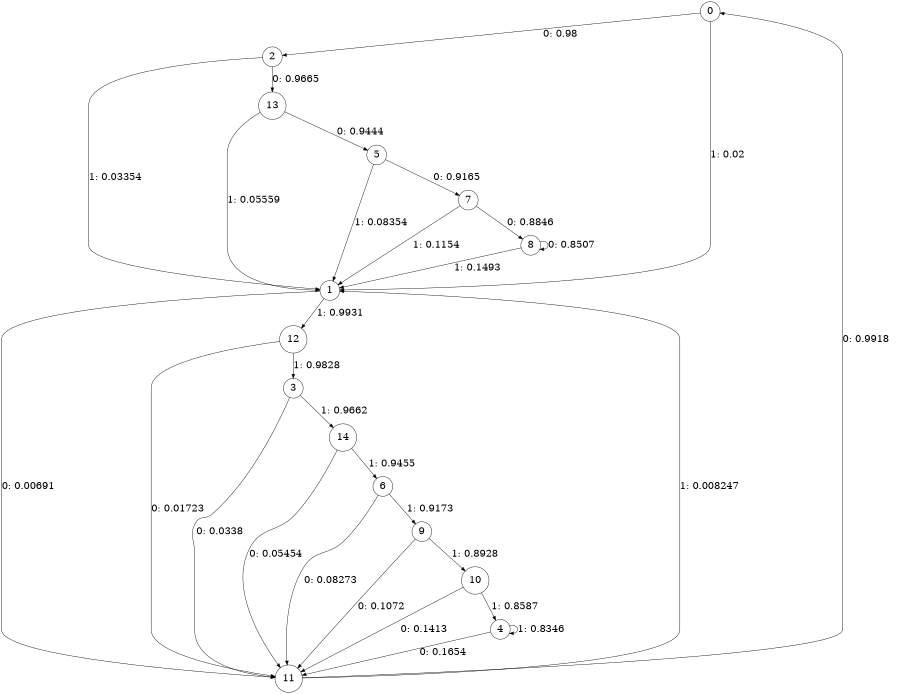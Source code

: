 digraph "ch1source_phase3_L8" {
size = "6,8.5";
ratio = "fill";
node [shape = circle];
node [fontsize = 24];
edge [fontsize = 24];
0 -> 2 [label = "0: 0.98     "];
0 -> 1 [label = "1: 0.02     "];
1 -> 11 [label = "0: 0.00691  "];
1 -> 12 [label = "1: 0.9931   "];
2 -> 13 [label = "0: 0.9665   "];
2 -> 1 [label = "1: 0.03354  "];
3 -> 11 [label = "0: 0.0338   "];
3 -> 14 [label = "1: 0.9662   "];
4 -> 11 [label = "0: 0.1654   "];
4 -> 4 [label = "1: 0.8346   "];
5 -> 7 [label = "0: 0.9165   "];
5 -> 1 [label = "1: 0.08354  "];
6 -> 11 [label = "0: 0.08273  "];
6 -> 9 [label = "1: 0.9173   "];
7 -> 8 [label = "0: 0.8846   "];
7 -> 1 [label = "1: 0.1154   "];
8 -> 8 [label = "0: 0.8507   "];
8 -> 1 [label = "1: 0.1493   "];
9 -> 11 [label = "0: 0.1072   "];
9 -> 10 [label = "1: 0.8928   "];
10 -> 11 [label = "0: 0.1413   "];
10 -> 4 [label = "1: 0.8587   "];
11 -> 0 [label = "0: 0.9918   "];
11 -> 1 [label = "1: 0.008247  "];
12 -> 11 [label = "0: 0.01723  "];
12 -> 3 [label = "1: 0.9828   "];
13 -> 5 [label = "0: 0.9444   "];
13 -> 1 [label = "1: 0.05559  "];
14 -> 11 [label = "0: 0.05454  "];
14 -> 6 [label = "1: 0.9455   "];
}